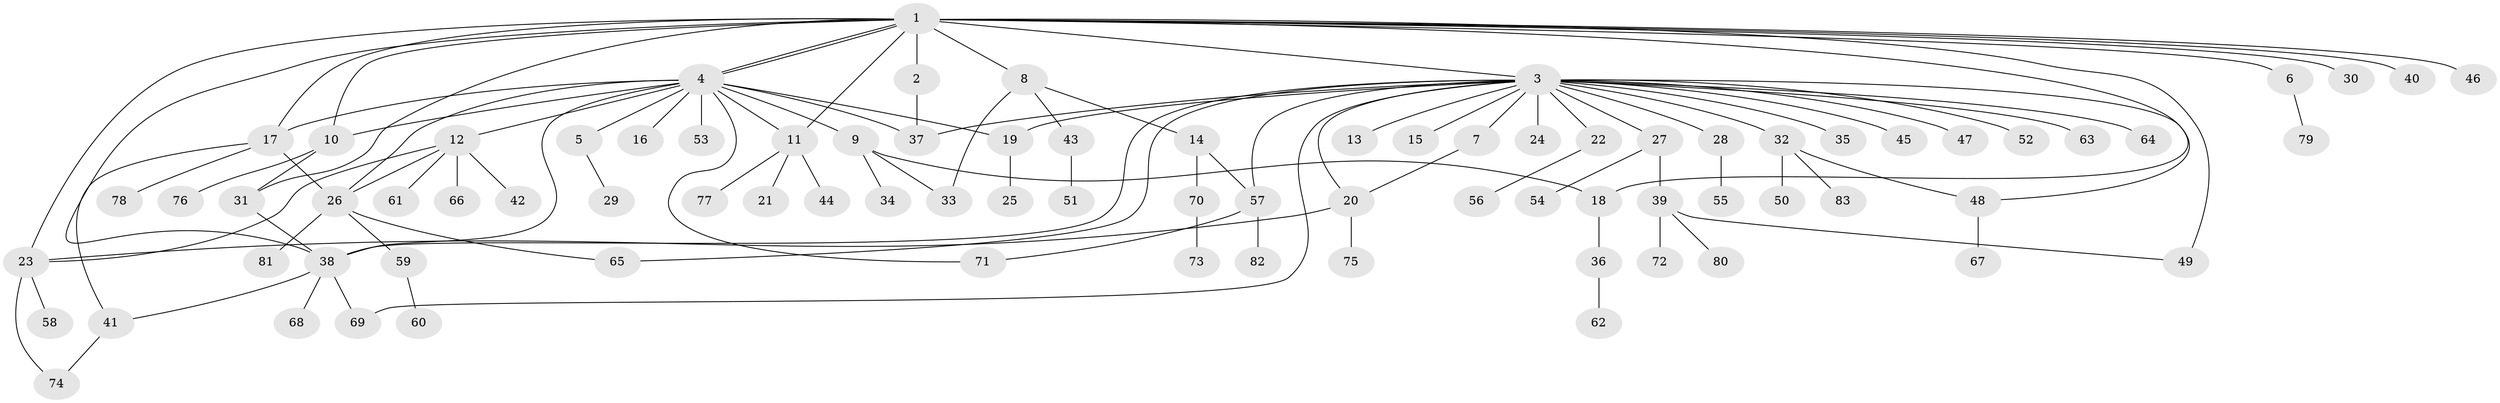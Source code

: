 // Generated by graph-tools (version 1.1) at 2025/14/03/09/25 04:14:36]
// undirected, 83 vertices, 108 edges
graph export_dot {
graph [start="1"]
  node [color=gray90,style=filled];
  1;
  2;
  3;
  4;
  5;
  6;
  7;
  8;
  9;
  10;
  11;
  12;
  13;
  14;
  15;
  16;
  17;
  18;
  19;
  20;
  21;
  22;
  23;
  24;
  25;
  26;
  27;
  28;
  29;
  30;
  31;
  32;
  33;
  34;
  35;
  36;
  37;
  38;
  39;
  40;
  41;
  42;
  43;
  44;
  45;
  46;
  47;
  48;
  49;
  50;
  51;
  52;
  53;
  54;
  55;
  56;
  57;
  58;
  59;
  60;
  61;
  62;
  63;
  64;
  65;
  66;
  67;
  68;
  69;
  70;
  71;
  72;
  73;
  74;
  75;
  76;
  77;
  78;
  79;
  80;
  81;
  82;
  83;
  1 -- 2;
  1 -- 3;
  1 -- 4;
  1 -- 4;
  1 -- 6;
  1 -- 8;
  1 -- 10;
  1 -- 11;
  1 -- 17;
  1 -- 18;
  1 -- 23;
  1 -- 30;
  1 -- 31;
  1 -- 38;
  1 -- 40;
  1 -- 46;
  1 -- 49;
  2 -- 37;
  3 -- 7;
  3 -- 13;
  3 -- 15;
  3 -- 19;
  3 -- 20;
  3 -- 22;
  3 -- 24;
  3 -- 27;
  3 -- 28;
  3 -- 32;
  3 -- 35;
  3 -- 37;
  3 -- 38;
  3 -- 45;
  3 -- 47;
  3 -- 48;
  3 -- 52;
  3 -- 57;
  3 -- 63;
  3 -- 64;
  3 -- 65;
  3 -- 69;
  4 -- 5;
  4 -- 9;
  4 -- 10;
  4 -- 11;
  4 -- 12;
  4 -- 16;
  4 -- 17;
  4 -- 19;
  4 -- 26;
  4 -- 37;
  4 -- 38;
  4 -- 53;
  4 -- 71;
  5 -- 29;
  6 -- 79;
  7 -- 20;
  8 -- 14;
  8 -- 33;
  8 -- 43;
  9 -- 18;
  9 -- 33;
  9 -- 34;
  10 -- 31;
  10 -- 76;
  11 -- 21;
  11 -- 44;
  11 -- 77;
  12 -- 23;
  12 -- 26;
  12 -- 42;
  12 -- 61;
  12 -- 66;
  14 -- 57;
  14 -- 70;
  17 -- 26;
  17 -- 41;
  17 -- 78;
  18 -- 36;
  19 -- 25;
  20 -- 23;
  20 -- 75;
  22 -- 56;
  23 -- 58;
  23 -- 74;
  26 -- 59;
  26 -- 65;
  26 -- 81;
  27 -- 39;
  27 -- 54;
  28 -- 55;
  31 -- 38;
  32 -- 48;
  32 -- 50;
  32 -- 83;
  36 -- 62;
  38 -- 41;
  38 -- 68;
  38 -- 69;
  39 -- 49;
  39 -- 72;
  39 -- 80;
  41 -- 74;
  43 -- 51;
  48 -- 67;
  57 -- 71;
  57 -- 82;
  59 -- 60;
  70 -- 73;
}
